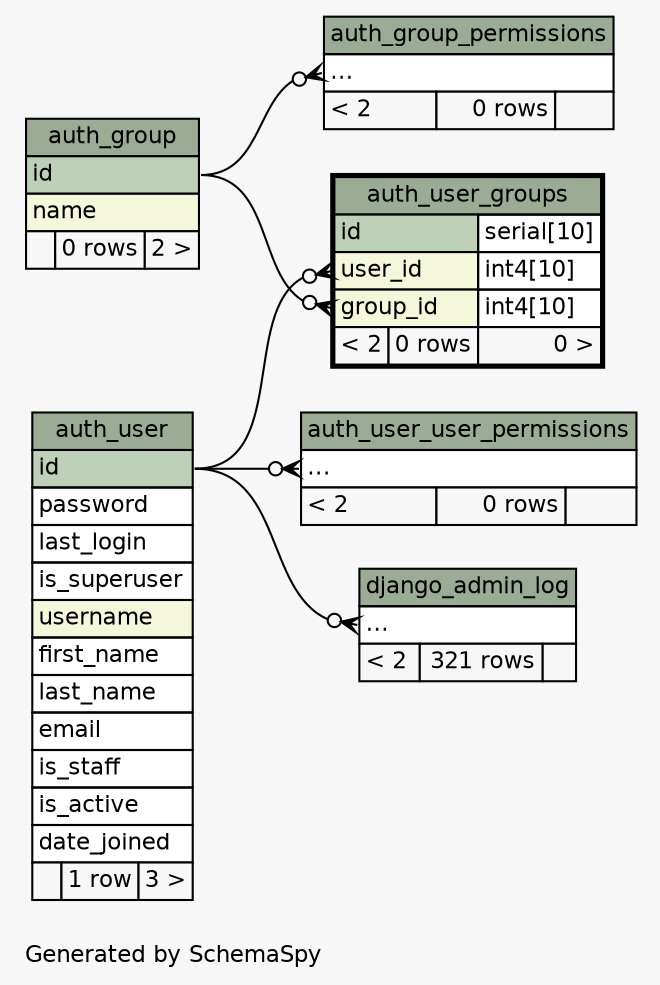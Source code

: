 // dot 2.26.3 on Linux 3.11.0-12-generic
// SchemaSpy rev 590
digraph "twoDegreesRelationshipsDiagram" {
  graph [
    rankdir="RL"
    bgcolor="#f7f7f7"
    label="\nGenerated by SchemaSpy"
    labeljust="l"
    nodesep="0.18"
    ranksep="0.46"
    fontname="Helvetica"
    fontsize="11"
  ];
  node [
    fontname="Helvetica"
    fontsize="11"
    shape="plaintext"
  ];
  edge [
    arrowsize="0.8"
  ];
  "auth_group_permissions":"elipses":w -> "auth_group":"id":e [arrowhead=none dir=back arrowtail=crowodot];
  "auth_user_groups":"group_id":w -> "auth_group":"id":e [arrowhead=none dir=back arrowtail=crowodot];
  "auth_user_groups":"user_id":w -> "auth_user":"id":e [arrowhead=none dir=back arrowtail=crowodot];
  "auth_user_user_permissions":"elipses":w -> "auth_user":"id":e [arrowhead=none dir=back arrowtail=crowodot];
  "django_admin_log":"elipses":w -> "auth_user":"id":e [arrowhead=none dir=back arrowtail=crowodot];
  "auth_group" [
    label=<
    <TABLE BORDER="0" CELLBORDER="1" CELLSPACING="0" BGCOLOR="#ffffff">
      <TR><TD COLSPAN="3" BGCOLOR="#9bab96" ALIGN="CENTER">auth_group</TD></TR>
      <TR><TD PORT="id" COLSPAN="3" BGCOLOR="#bed1b8" ALIGN="LEFT">id</TD></TR>
      <TR><TD PORT="name" COLSPAN="3" BGCOLOR="#f4f7da" ALIGN="LEFT">name</TD></TR>
      <TR><TD ALIGN="LEFT" BGCOLOR="#f7f7f7">  </TD><TD ALIGN="RIGHT" BGCOLOR="#f7f7f7">0 rows</TD><TD ALIGN="RIGHT" BGCOLOR="#f7f7f7">2 &gt;</TD></TR>
    </TABLE>>
    URL="auth_group.html"
    tooltip="auth_group"
  ];
  "auth_group_permissions" [
    label=<
    <TABLE BORDER="0" CELLBORDER="1" CELLSPACING="0" BGCOLOR="#ffffff">
      <TR><TD COLSPAN="3" BGCOLOR="#9bab96" ALIGN="CENTER">auth_group_permissions</TD></TR>
      <TR><TD PORT="elipses" COLSPAN="3" ALIGN="LEFT">...</TD></TR>
      <TR><TD ALIGN="LEFT" BGCOLOR="#f7f7f7">&lt; 2</TD><TD ALIGN="RIGHT" BGCOLOR="#f7f7f7">0 rows</TD><TD ALIGN="RIGHT" BGCOLOR="#f7f7f7">  </TD></TR>
    </TABLE>>
    URL="auth_group_permissions.html"
    tooltip="auth_group_permissions"
  ];
  "auth_user" [
    label=<
    <TABLE BORDER="0" CELLBORDER="1" CELLSPACING="0" BGCOLOR="#ffffff">
      <TR><TD COLSPAN="3" BGCOLOR="#9bab96" ALIGN="CENTER">auth_user</TD></TR>
      <TR><TD PORT="id" COLSPAN="3" BGCOLOR="#bed1b8" ALIGN="LEFT">id</TD></TR>
      <TR><TD PORT="password" COLSPAN="3" ALIGN="LEFT">password</TD></TR>
      <TR><TD PORT="last_login" COLSPAN="3" ALIGN="LEFT">last_login</TD></TR>
      <TR><TD PORT="is_superuser" COLSPAN="3" ALIGN="LEFT">is_superuser</TD></TR>
      <TR><TD PORT="username" COLSPAN="3" BGCOLOR="#f4f7da" ALIGN="LEFT">username</TD></TR>
      <TR><TD PORT="first_name" COLSPAN="3" ALIGN="LEFT">first_name</TD></TR>
      <TR><TD PORT="last_name" COLSPAN="3" ALIGN="LEFT">last_name</TD></TR>
      <TR><TD PORT="email" COLSPAN="3" ALIGN="LEFT">email</TD></TR>
      <TR><TD PORT="is_staff" COLSPAN="3" ALIGN="LEFT">is_staff</TD></TR>
      <TR><TD PORT="is_active" COLSPAN="3" ALIGN="LEFT">is_active</TD></TR>
      <TR><TD PORT="date_joined" COLSPAN="3" ALIGN="LEFT">date_joined</TD></TR>
      <TR><TD ALIGN="LEFT" BGCOLOR="#f7f7f7">  </TD><TD ALIGN="RIGHT" BGCOLOR="#f7f7f7">1 row</TD><TD ALIGN="RIGHT" BGCOLOR="#f7f7f7">3 &gt;</TD></TR>
    </TABLE>>
    URL="auth_user.html"
    tooltip="auth_user"
  ];
  "auth_user_groups" [
    label=<
    <TABLE BORDER="2" CELLBORDER="1" CELLSPACING="0" BGCOLOR="#ffffff">
      <TR><TD COLSPAN="3" BGCOLOR="#9bab96" ALIGN="CENTER">auth_user_groups</TD></TR>
      <TR><TD PORT="id" COLSPAN="2" BGCOLOR="#bed1b8" ALIGN="LEFT">id</TD><TD PORT="id.type" ALIGN="LEFT">serial[10]</TD></TR>
      <TR><TD PORT="user_id" COLSPAN="2" BGCOLOR="#f4f7da" ALIGN="LEFT">user_id</TD><TD PORT="user_id.type" ALIGN="LEFT">int4[10]</TD></TR>
      <TR><TD PORT="group_id" COLSPAN="2" BGCOLOR="#f4f7da" ALIGN="LEFT">group_id</TD><TD PORT="group_id.type" ALIGN="LEFT">int4[10]</TD></TR>
      <TR><TD ALIGN="LEFT" BGCOLOR="#f7f7f7">&lt; 2</TD><TD ALIGN="RIGHT" BGCOLOR="#f7f7f7">0 rows</TD><TD ALIGN="RIGHT" BGCOLOR="#f7f7f7">0 &gt;</TD></TR>
    </TABLE>>
    URL="auth_user_groups.html"
    tooltip="auth_user_groups"
  ];
  "auth_user_user_permissions" [
    label=<
    <TABLE BORDER="0" CELLBORDER="1" CELLSPACING="0" BGCOLOR="#ffffff">
      <TR><TD COLSPAN="3" BGCOLOR="#9bab96" ALIGN="CENTER">auth_user_user_permissions</TD></TR>
      <TR><TD PORT="elipses" COLSPAN="3" ALIGN="LEFT">...</TD></TR>
      <TR><TD ALIGN="LEFT" BGCOLOR="#f7f7f7">&lt; 2</TD><TD ALIGN="RIGHT" BGCOLOR="#f7f7f7">0 rows</TD><TD ALIGN="RIGHT" BGCOLOR="#f7f7f7">  </TD></TR>
    </TABLE>>
    URL="auth_user_user_permissions.html"
    tooltip="auth_user_user_permissions"
  ];
  "django_admin_log" [
    label=<
    <TABLE BORDER="0" CELLBORDER="1" CELLSPACING="0" BGCOLOR="#ffffff">
      <TR><TD COLSPAN="3" BGCOLOR="#9bab96" ALIGN="CENTER">django_admin_log</TD></TR>
      <TR><TD PORT="elipses" COLSPAN="3" ALIGN="LEFT">...</TD></TR>
      <TR><TD ALIGN="LEFT" BGCOLOR="#f7f7f7">&lt; 2</TD><TD ALIGN="RIGHT" BGCOLOR="#f7f7f7">321 rows</TD><TD ALIGN="RIGHT" BGCOLOR="#f7f7f7">  </TD></TR>
    </TABLE>>
    URL="django_admin_log.html"
    tooltip="django_admin_log"
  ];
}
